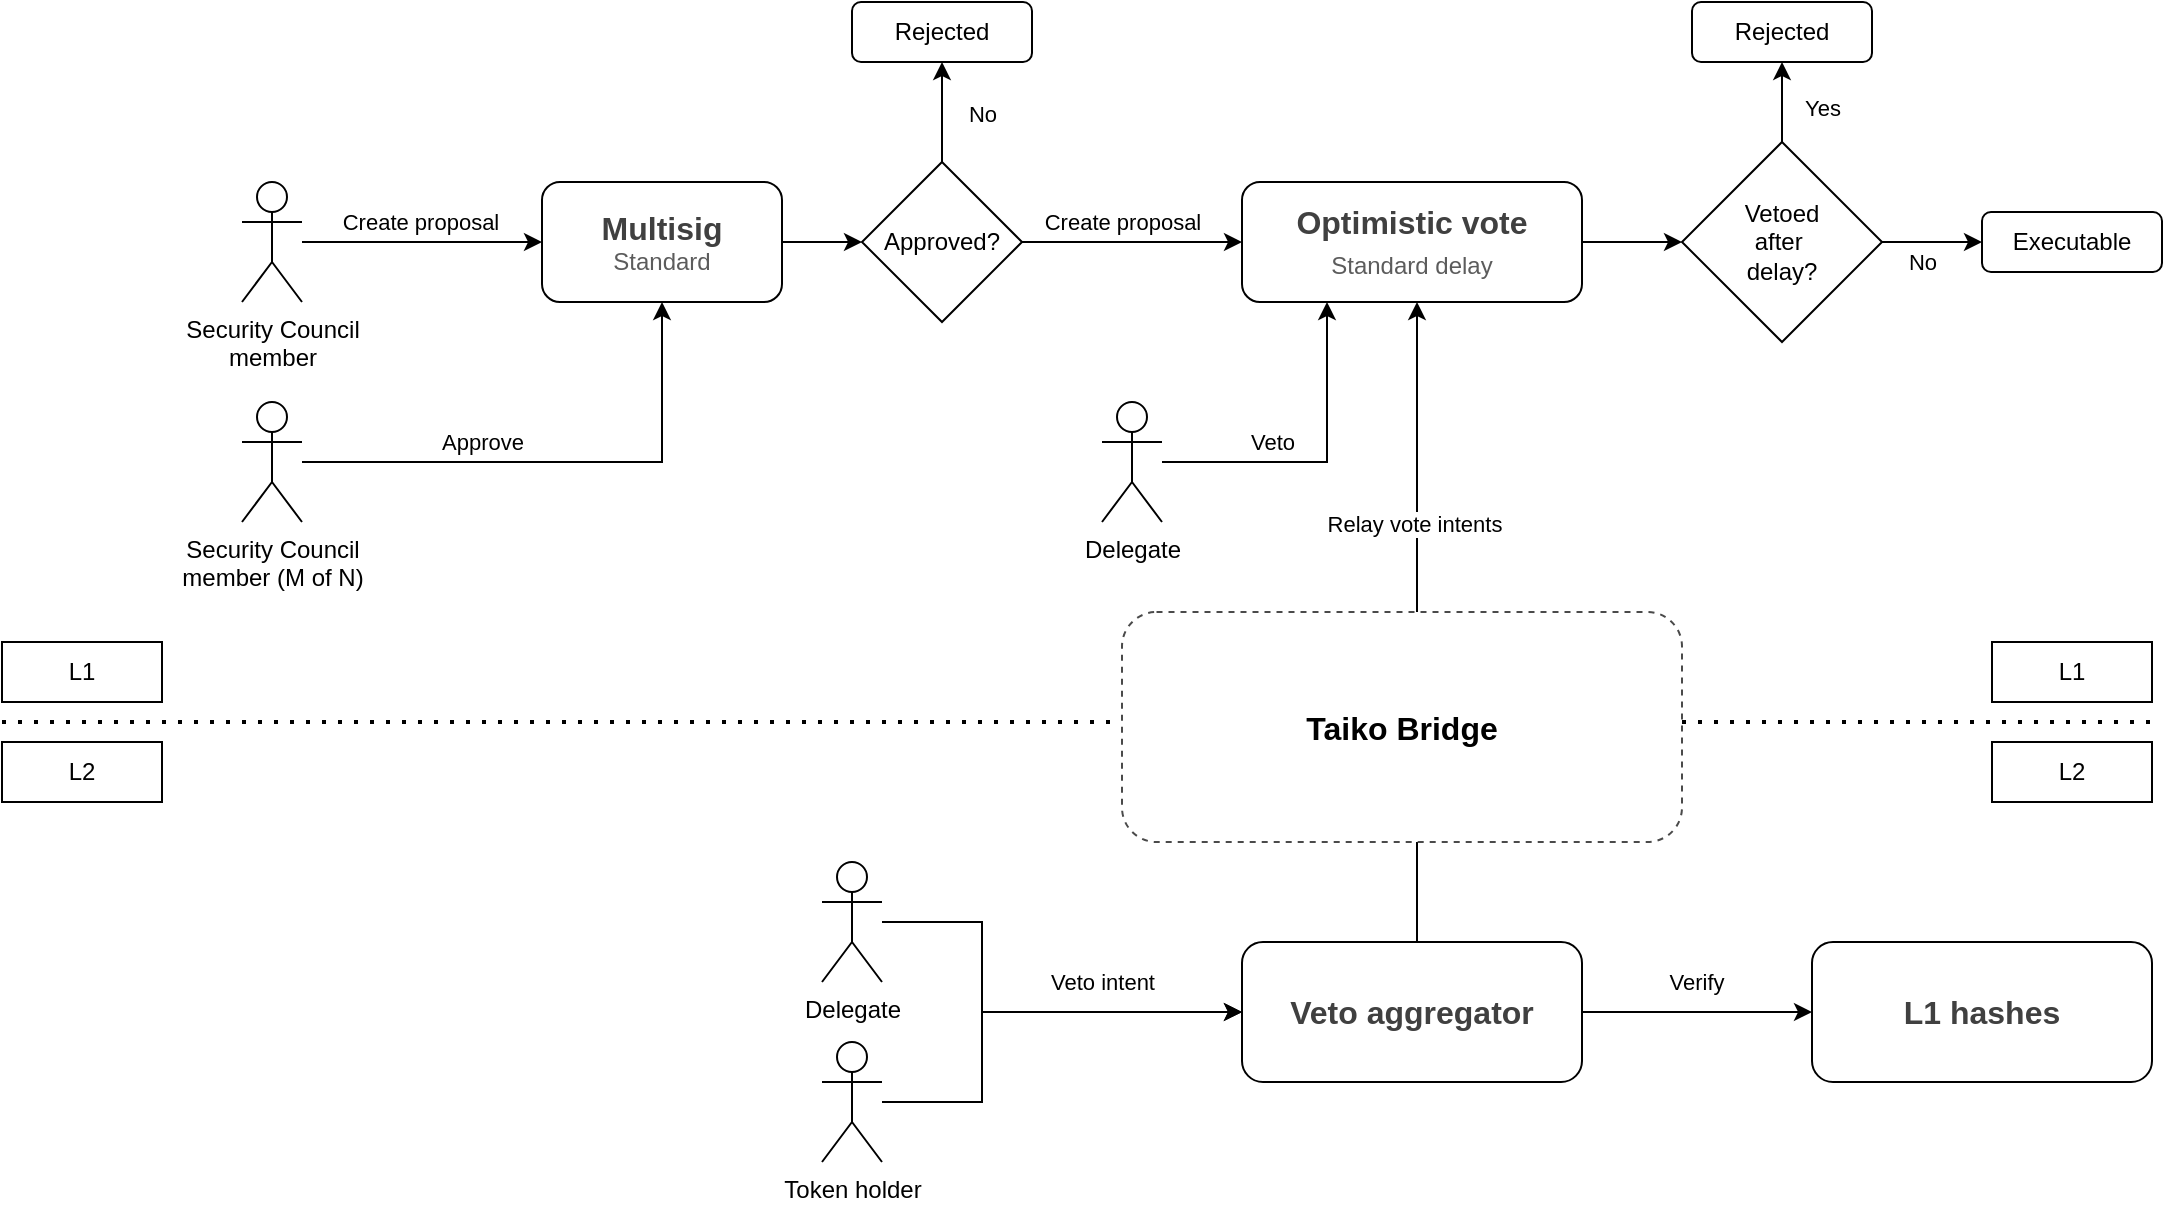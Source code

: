 <mxfile version="24.1.0" type="device" pages="5">
  <diagram name="Standard proposal flow" id="-0tcjrmhDcIy10hRTlAE">
    <mxGraphModel dx="1460" dy="1034" grid="1" gridSize="10" guides="1" tooltips="1" connect="1" arrows="1" fold="1" page="0" pageScale="1" pageWidth="827" pageHeight="1169" math="0" shadow="0">
      <root>
        <mxCell id="0" />
        <mxCell id="1" parent="0" />
        <mxCell id="yonIIfe3boUSWm_N8UCJ-9" style="edgeStyle=orthogonalEdgeStyle;rounded=0;orthogonalLoop=1;jettySize=auto;html=1;entryX=0;entryY=0.5;entryDx=0;entryDy=0;" edge="1" parent="1" source="yonIIfe3boUSWm_N8UCJ-1" target="yonIIfe3boUSWm_N8UCJ-7">
          <mxGeometry relative="1" as="geometry" />
        </mxCell>
        <mxCell id="yonIIfe3boUSWm_N8UCJ-11" value="Create proposal" style="edgeLabel;html=1;align=center;verticalAlign=middle;resizable=0;points=[];" vertex="1" connectable="0" parent="yonIIfe3boUSWm_N8UCJ-9">
          <mxGeometry x="-0.021" y="3" relative="1" as="geometry">
            <mxPoint y="-7" as="offset" />
          </mxGeometry>
        </mxCell>
        <mxCell id="yonIIfe3boUSWm_N8UCJ-1" value="Security Council&lt;div&gt;member&lt;/div&gt;" style="shape=umlActor;verticalLabelPosition=bottom;verticalAlign=top;html=1;outlineConnect=0;" vertex="1" parent="1">
          <mxGeometry x="80" y="90" width="30" height="60" as="geometry" />
        </mxCell>
        <mxCell id="yonIIfe3boUSWm_N8UCJ-19" style="edgeStyle=orthogonalEdgeStyle;rounded=0;orthogonalLoop=1;jettySize=auto;html=1;exitX=1;exitY=0.5;exitDx=0;exitDy=0;entryX=0;entryY=0.5;entryDx=0;entryDy=0;" edge="1" parent="1" source="yonIIfe3boUSWm_N8UCJ-7" target="yonIIfe3boUSWm_N8UCJ-18">
          <mxGeometry relative="1" as="geometry" />
        </mxCell>
        <mxCell id="yonIIfe3boUSWm_N8UCJ-7" value="&lt;font size=&quot;1&quot; color=&quot;#404040&quot; style=&quot;&quot;&gt;&lt;b style=&quot;font-size: 16px;&quot;&gt;Multisig&lt;/b&gt;&lt;/font&gt;&lt;div&gt;&lt;font color=&quot;#5c5c5c&quot; style=&quot;font-size: 12px;&quot;&gt;Standard&lt;/font&gt;&lt;/div&gt;" style="rounded=1;whiteSpace=wrap;html=1;" vertex="1" parent="1">
          <mxGeometry x="230" y="90" width="120" height="60" as="geometry" />
        </mxCell>
        <mxCell id="yonIIfe3boUSWm_N8UCJ-16" style="edgeStyle=orthogonalEdgeStyle;rounded=0;orthogonalLoop=1;jettySize=auto;html=1;entryX=0.5;entryY=1;entryDx=0;entryDy=0;" edge="1" parent="1" source="yonIIfe3boUSWm_N8UCJ-12" target="yonIIfe3boUSWm_N8UCJ-7">
          <mxGeometry relative="1" as="geometry" />
        </mxCell>
        <mxCell id="yonIIfe3boUSWm_N8UCJ-17" value="Approve" style="edgeLabel;html=1;align=center;verticalAlign=middle;resizable=0;points=[];" vertex="1" connectable="0" parent="yonIIfe3boUSWm_N8UCJ-16">
          <mxGeometry x="-0.309" y="4" relative="1" as="geometry">
            <mxPoint y="-6" as="offset" />
          </mxGeometry>
        </mxCell>
        <mxCell id="yonIIfe3boUSWm_N8UCJ-12" value="Security Council&lt;div&gt;member (M of N)&lt;/div&gt;" style="shape=umlActor;verticalLabelPosition=bottom;verticalAlign=top;html=1;outlineConnect=0;" vertex="1" parent="1">
          <mxGeometry x="80" y="200" width="30" height="60" as="geometry" />
        </mxCell>
        <mxCell id="yonIIfe3boUSWm_N8UCJ-21" style="edgeStyle=orthogonalEdgeStyle;rounded=0;orthogonalLoop=1;jettySize=auto;html=1;exitX=0.5;exitY=0;exitDx=0;exitDy=0;entryX=0.5;entryY=1;entryDx=0;entryDy=0;" edge="1" parent="1" source="yonIIfe3boUSWm_N8UCJ-18" target="yonIIfe3boUSWm_N8UCJ-20">
          <mxGeometry relative="1" as="geometry" />
        </mxCell>
        <mxCell id="yonIIfe3boUSWm_N8UCJ-22" value="No" style="edgeLabel;html=1;align=center;verticalAlign=middle;resizable=0;points=[];" vertex="1" connectable="0" parent="yonIIfe3boUSWm_N8UCJ-21">
          <mxGeometry x="0.02" y="-3" relative="1" as="geometry">
            <mxPoint x="17" y="1" as="offset" />
          </mxGeometry>
        </mxCell>
        <mxCell id="yonIIfe3boUSWm_N8UCJ-24" style="edgeStyle=orthogonalEdgeStyle;rounded=0;orthogonalLoop=1;jettySize=auto;html=1;exitX=1;exitY=0.5;exitDx=0;exitDy=0;entryX=0;entryY=0.5;entryDx=0;entryDy=0;" edge="1" parent="1" source="yonIIfe3boUSWm_N8UCJ-18" target="yonIIfe3boUSWm_N8UCJ-23">
          <mxGeometry relative="1" as="geometry" />
        </mxCell>
        <mxCell id="yonIIfe3boUSWm_N8UCJ-25" value="Create proposal" style="edgeLabel;html=1;align=center;verticalAlign=middle;resizable=0;points=[];" vertex="1" connectable="0" parent="yonIIfe3boUSWm_N8UCJ-24">
          <mxGeometry x="-0.291" relative="1" as="geometry">
            <mxPoint x="11" y="-10" as="offset" />
          </mxGeometry>
        </mxCell>
        <mxCell id="yonIIfe3boUSWm_N8UCJ-18" value="Approved?" style="rhombus;whiteSpace=wrap;html=1;" vertex="1" parent="1">
          <mxGeometry x="390" y="80" width="80" height="80" as="geometry" />
        </mxCell>
        <mxCell id="yonIIfe3boUSWm_N8UCJ-20" value="Rejected" style="rounded=1;whiteSpace=wrap;html=1;" vertex="1" parent="1">
          <mxGeometry x="385" width="90" height="30" as="geometry" />
        </mxCell>
        <mxCell id="Sps8LiRHfBSsz9i6ztpr-17" style="edgeStyle=orthogonalEdgeStyle;rounded=0;orthogonalLoop=1;jettySize=auto;html=1;exitX=1;exitY=0.5;exitDx=0;exitDy=0;entryX=0;entryY=0.5;entryDx=0;entryDy=0;" edge="1" parent="1" source="yonIIfe3boUSWm_N8UCJ-23" target="Sps8LiRHfBSsz9i6ztpr-16">
          <mxGeometry relative="1" as="geometry" />
        </mxCell>
        <mxCell id="yonIIfe3boUSWm_N8UCJ-23" value="&lt;font size=&quot;1&quot; color=&quot;#404040&quot; style=&quot;&quot;&gt;&lt;b style=&quot;font-size: 16px;&quot;&gt;Optimistic vote&lt;br&gt;&lt;/b&gt;&lt;/font&gt;&lt;span style=&quot;color: rgb(92, 92, 92);&quot;&gt;Standard delay&lt;/span&gt;&lt;font size=&quot;1&quot; color=&quot;#404040&quot; style=&quot;&quot;&gt;&lt;b style=&quot;font-size: 16px;&quot;&gt;&lt;br&gt;&lt;/b&gt;&lt;/font&gt;" style="rounded=1;whiteSpace=wrap;html=1;" vertex="1" parent="1">
          <mxGeometry x="580" y="90" width="170" height="60" as="geometry" />
        </mxCell>
        <mxCell id="yonIIfe3boUSWm_N8UCJ-26" value="" style="endArrow=none;dashed=1;html=1;dashPattern=1 3;strokeWidth=2;rounded=0;" edge="1" parent="1">
          <mxGeometry width="50" height="50" relative="1" as="geometry">
            <mxPoint x="-40" y="360" as="sourcePoint" />
            <mxPoint x="1040" y="360" as="targetPoint" />
          </mxGeometry>
        </mxCell>
        <mxCell id="yonIIfe3boUSWm_N8UCJ-28" value="L1" style="rounded=0;whiteSpace=wrap;html=1;" vertex="1" parent="1">
          <mxGeometry x="-40" y="320" width="80" height="30" as="geometry" />
        </mxCell>
        <mxCell id="yonIIfe3boUSWm_N8UCJ-29" value="L2" style="rounded=0;whiteSpace=wrap;html=1;" vertex="1" parent="1">
          <mxGeometry x="-40" y="370" width="80" height="30" as="geometry" />
        </mxCell>
        <mxCell id="Sps8LiRHfBSsz9i6ztpr-2" style="edgeStyle=orthogonalEdgeStyle;rounded=0;orthogonalLoop=1;jettySize=auto;html=1;entryX=0.25;entryY=1;entryDx=0;entryDy=0;" edge="1" parent="1" source="Sps8LiRHfBSsz9i6ztpr-1" target="yonIIfe3boUSWm_N8UCJ-23">
          <mxGeometry relative="1" as="geometry" />
        </mxCell>
        <mxCell id="Sps8LiRHfBSsz9i6ztpr-3" value="Veto" style="edgeLabel;html=1;align=center;verticalAlign=middle;resizable=0;points=[];" vertex="1" connectable="0" parent="Sps8LiRHfBSsz9i6ztpr-2">
          <mxGeometry x="-0.323" relative="1" as="geometry">
            <mxPoint y="-10" as="offset" />
          </mxGeometry>
        </mxCell>
        <mxCell id="Sps8LiRHfBSsz9i6ztpr-1" value="Delegate" style="shape=umlActor;verticalLabelPosition=bottom;verticalAlign=top;html=1;outlineConnect=0;" vertex="1" parent="1">
          <mxGeometry x="510" y="200" width="30" height="60" as="geometry" />
        </mxCell>
        <mxCell id="Sps8LiRHfBSsz9i6ztpr-14" style="edgeStyle=orthogonalEdgeStyle;rounded=0;orthogonalLoop=1;jettySize=auto;html=1;exitX=0.75;exitY=0;exitDx=0;exitDy=0;entryX=0.75;entryY=1;entryDx=0;entryDy=0;" edge="1" parent="1">
          <mxGeometry relative="1" as="geometry">
            <mxPoint x="667.5" y="470" as="sourcePoint" />
            <mxPoint x="667.5" y="150" as="targetPoint" />
          </mxGeometry>
        </mxCell>
        <mxCell id="Sps8LiRHfBSsz9i6ztpr-15" value="Relay vote intents" style="edgeLabel;html=1;align=center;verticalAlign=middle;resizable=0;points=[];" vertex="1" connectable="0" parent="Sps8LiRHfBSsz9i6ztpr-14">
          <mxGeometry x="0.447" y="3" relative="1" as="geometry">
            <mxPoint x="1" y="22" as="offset" />
          </mxGeometry>
        </mxCell>
        <mxCell id="Sps8LiRHfBSsz9i6ztpr-22" style="edgeStyle=orthogonalEdgeStyle;rounded=0;orthogonalLoop=1;jettySize=auto;html=1;entryX=0;entryY=0.5;entryDx=0;entryDy=0;" edge="1" parent="1" source="Sps8LiRHfBSsz9i6ztpr-7" target="Sps8LiRHfBSsz9i6ztpr-21">
          <mxGeometry relative="1" as="geometry" />
        </mxCell>
        <mxCell id="Sps8LiRHfBSsz9i6ztpr-23" value="Verify" style="edgeLabel;html=1;align=center;verticalAlign=middle;resizable=0;points=[];" vertex="1" connectable="0" parent="Sps8LiRHfBSsz9i6ztpr-22">
          <mxGeometry x="-0.1" y="1" relative="1" as="geometry">
            <mxPoint x="5" y="-14" as="offset" />
          </mxGeometry>
        </mxCell>
        <mxCell id="Sps8LiRHfBSsz9i6ztpr-7" value="&lt;font size=&quot;1&quot; color=&quot;#404040&quot; style=&quot;&quot;&gt;&lt;b style=&quot;font-size: 16px;&quot;&gt;Veto aggregator&lt;/b&gt;&lt;/font&gt;" style="rounded=1;whiteSpace=wrap;html=1;" vertex="1" parent="1">
          <mxGeometry x="580" y="470" width="170" height="70" as="geometry" />
        </mxCell>
        <mxCell id="Sps8LiRHfBSsz9i6ztpr-11" style="edgeStyle=orthogonalEdgeStyle;rounded=0;orthogonalLoop=1;jettySize=auto;html=1;" edge="1" parent="1" source="Sps8LiRHfBSsz9i6ztpr-9" target="Sps8LiRHfBSsz9i6ztpr-7">
          <mxGeometry relative="1" as="geometry">
            <Array as="points">
              <mxPoint x="450" y="460" />
              <mxPoint x="450" y="505" />
            </Array>
          </mxGeometry>
        </mxCell>
        <mxCell id="Sps8LiRHfBSsz9i6ztpr-9" value="Delegate" style="shape=umlActor;verticalLabelPosition=bottom;verticalAlign=top;html=1;outlineConnect=0;" vertex="1" parent="1">
          <mxGeometry x="370" y="430" width="30" height="60" as="geometry" />
        </mxCell>
        <mxCell id="Sps8LiRHfBSsz9i6ztpr-12" style="edgeStyle=orthogonalEdgeStyle;rounded=0;orthogonalLoop=1;jettySize=auto;html=1;entryX=0;entryY=0.5;entryDx=0;entryDy=0;" edge="1" parent="1" source="Sps8LiRHfBSsz9i6ztpr-10" target="Sps8LiRHfBSsz9i6ztpr-7">
          <mxGeometry relative="1" as="geometry">
            <Array as="points">
              <mxPoint x="450" y="550" />
              <mxPoint x="450" y="505" />
            </Array>
          </mxGeometry>
        </mxCell>
        <mxCell id="Sps8LiRHfBSsz9i6ztpr-13" value="Veto intent" style="edgeLabel;html=1;align=center;verticalAlign=middle;resizable=0;points=[];" vertex="1" connectable="0" parent="Sps8LiRHfBSsz9i6ztpr-12">
          <mxGeometry x="0.573" relative="1" as="geometry">
            <mxPoint x="-22" y="-15" as="offset" />
          </mxGeometry>
        </mxCell>
        <mxCell id="Sps8LiRHfBSsz9i6ztpr-10" value="Token holder" style="shape=umlActor;verticalLabelPosition=bottom;verticalAlign=top;html=1;outlineConnect=0;" vertex="1" parent="1">
          <mxGeometry x="370" y="520" width="30" height="60" as="geometry" />
        </mxCell>
        <mxCell id="Sps8LiRHfBSsz9i6ztpr-6" value="&lt;font size=&quot;1&quot; style=&quot;&quot;&gt;&lt;b style=&quot;font-size: 16px;&quot;&gt;Taiko Bridge&lt;/b&gt;&lt;/font&gt;" style="rounded=1;whiteSpace=wrap;html=1;dashed=1;perimeterSpacing=0;strokeColor=#4a4a4a;" vertex="1" parent="1">
          <mxGeometry x="520" y="305" width="280" height="115" as="geometry" />
        </mxCell>
        <mxCell id="Sps8LiRHfBSsz9i6ztpr-19" style="edgeStyle=orthogonalEdgeStyle;rounded=0;orthogonalLoop=1;jettySize=auto;html=1;exitX=0.5;exitY=0;exitDx=0;exitDy=0;entryX=0.5;entryY=1;entryDx=0;entryDy=0;" edge="1" parent="1" source="Sps8LiRHfBSsz9i6ztpr-16" target="Sps8LiRHfBSsz9i6ztpr-18">
          <mxGeometry relative="1" as="geometry" />
        </mxCell>
        <mxCell id="Sps8LiRHfBSsz9i6ztpr-20" value="Yes" style="edgeLabel;html=1;align=center;verticalAlign=middle;resizable=0;points=[];" vertex="1" connectable="0" parent="Sps8LiRHfBSsz9i6ztpr-19">
          <mxGeometry x="-0.075" y="2" relative="1" as="geometry">
            <mxPoint x="22" y="1" as="offset" />
          </mxGeometry>
        </mxCell>
        <mxCell id="Sps8LiRHfBSsz9i6ztpr-26" value="No" style="edgeStyle=orthogonalEdgeStyle;rounded=0;orthogonalLoop=1;jettySize=auto;html=1;exitX=1;exitY=0.5;exitDx=0;exitDy=0;entryX=0;entryY=0.5;entryDx=0;entryDy=0;" edge="1" parent="1" source="Sps8LiRHfBSsz9i6ztpr-16" target="Sps8LiRHfBSsz9i6ztpr-25">
          <mxGeometry x="-0.2" y="-10" relative="1" as="geometry">
            <mxPoint as="offset" />
          </mxGeometry>
        </mxCell>
        <mxCell id="Sps8LiRHfBSsz9i6ztpr-16" value="Vetoed&lt;div&gt;after&amp;nbsp;&lt;/div&gt;&lt;div&gt;delay?&lt;/div&gt;" style="rhombus;whiteSpace=wrap;html=1;" vertex="1" parent="1">
          <mxGeometry x="800" y="70" width="100" height="100" as="geometry" />
        </mxCell>
        <mxCell id="Sps8LiRHfBSsz9i6ztpr-18" value="Rejected" style="rounded=1;whiteSpace=wrap;html=1;" vertex="1" parent="1">
          <mxGeometry x="805" width="90" height="30" as="geometry" />
        </mxCell>
        <mxCell id="Sps8LiRHfBSsz9i6ztpr-21" value="&lt;font size=&quot;1&quot; color=&quot;#404040&quot; style=&quot;&quot;&gt;&lt;b style=&quot;font-size: 16px;&quot;&gt;L1 hashes&lt;/b&gt;&lt;/font&gt;" style="rounded=1;whiteSpace=wrap;html=1;" vertex="1" parent="1">
          <mxGeometry x="865" y="470" width="170" height="70" as="geometry" />
        </mxCell>
        <mxCell id="Sps8LiRHfBSsz9i6ztpr-25" value="Executable" style="rounded=1;whiteSpace=wrap;html=1;" vertex="1" parent="1">
          <mxGeometry x="950" y="105" width="90" height="30" as="geometry" />
        </mxCell>
        <mxCell id="Sps8LiRHfBSsz9i6ztpr-27" value="L1" style="rounded=0;whiteSpace=wrap;html=1;" vertex="1" parent="1">
          <mxGeometry x="955" y="320" width="80" height="30" as="geometry" />
        </mxCell>
        <mxCell id="Sps8LiRHfBSsz9i6ztpr-28" value="L2" style="rounded=0;whiteSpace=wrap;html=1;" vertex="1" parent="1">
          <mxGeometry x="955" y="370" width="80" height="30" as="geometry" />
        </mxCell>
      </root>
    </mxGraphModel>
  </diagram>
  <diagram id="8vpa3lxcvuwuZr83Kq4M" name="Emergency proposal flow">
    <mxGraphModel dx="1460" dy="1434" grid="1" gridSize="10" guides="1" tooltips="1" connect="1" arrows="1" fold="1" page="0" pageScale="1" pageWidth="827" pageHeight="1169" math="0" shadow="0">
      <root>
        <mxCell id="0" />
        <mxCell id="1" parent="0" />
        <mxCell id="sKOwf1EYNC61HAYdxlM9-1" style="edgeStyle=orthogonalEdgeStyle;rounded=0;orthogonalLoop=1;jettySize=auto;html=1;entryX=0;entryY=0.5;entryDx=0;entryDy=0;" edge="1" parent="1" source="sKOwf1EYNC61HAYdxlM9-3" target="sKOwf1EYNC61HAYdxlM9-5">
          <mxGeometry relative="1" as="geometry" />
        </mxCell>
        <mxCell id="sKOwf1EYNC61HAYdxlM9-2" value="Create proposal" style="edgeLabel;html=1;align=center;verticalAlign=middle;resizable=0;points=[];" vertex="1" connectable="0" parent="sKOwf1EYNC61HAYdxlM9-1">
          <mxGeometry x="-0.021" y="3" relative="1" as="geometry">
            <mxPoint y="-7" as="offset" />
          </mxGeometry>
        </mxCell>
        <mxCell id="sKOwf1EYNC61HAYdxlM9-3" value="Security Council&lt;div&gt;member&lt;/div&gt;" style="shape=umlActor;verticalLabelPosition=bottom;verticalAlign=top;html=1;outlineConnect=0;" vertex="1" parent="1">
          <mxGeometry x="-270" y="20" width="30" height="60" as="geometry" />
        </mxCell>
        <mxCell id="sKOwf1EYNC61HAYdxlM9-4" style="edgeStyle=orthogonalEdgeStyle;rounded=0;orthogonalLoop=1;jettySize=auto;html=1;exitX=1;exitY=0.5;exitDx=0;exitDy=0;entryX=0;entryY=0.5;entryDx=0;entryDy=0;" edge="1" parent="1" source="sKOwf1EYNC61HAYdxlM9-5" target="sKOwf1EYNC61HAYdxlM9-13">
          <mxGeometry relative="1" as="geometry" />
        </mxCell>
        <mxCell id="sKOwf1EYNC61HAYdxlM9-5" value="&lt;font size=&quot;1&quot; color=&quot;#404040&quot; style=&quot;&quot;&gt;&lt;b style=&quot;font-size: 16px;&quot;&gt;Multisig&lt;/b&gt;&lt;/font&gt;&lt;div&gt;&lt;font color=&quot;#5c5c5c&quot; style=&quot;font-size: 12px;&quot;&gt;Emergency&lt;/font&gt;&lt;/div&gt;" style="rounded=1;whiteSpace=wrap;html=1;" vertex="1" parent="1">
          <mxGeometry x="-120" y="20" width="120" height="60" as="geometry" />
        </mxCell>
        <mxCell id="sKOwf1EYNC61HAYdxlM9-6" style="edgeStyle=orthogonalEdgeStyle;rounded=0;orthogonalLoop=1;jettySize=auto;html=1;entryX=0.5;entryY=1;entryDx=0;entryDy=0;" edge="1" parent="1" source="sKOwf1EYNC61HAYdxlM9-8" target="sKOwf1EYNC61HAYdxlM9-5">
          <mxGeometry relative="1" as="geometry" />
        </mxCell>
        <mxCell id="sKOwf1EYNC61HAYdxlM9-7" value="Approve" style="edgeLabel;html=1;align=center;verticalAlign=middle;resizable=0;points=[];" vertex="1" connectable="0" parent="sKOwf1EYNC61HAYdxlM9-6">
          <mxGeometry x="-0.309" y="4" relative="1" as="geometry">
            <mxPoint y="-6" as="offset" />
          </mxGeometry>
        </mxCell>
        <mxCell id="sKOwf1EYNC61HAYdxlM9-8" value="Security Council&lt;div&gt;member (M of N)&lt;/div&gt;" style="shape=umlActor;verticalLabelPosition=bottom;verticalAlign=top;html=1;outlineConnect=0;" vertex="1" parent="1">
          <mxGeometry x="-270" y="130" width="30" height="60" as="geometry" />
        </mxCell>
        <mxCell id="sKOwf1EYNC61HAYdxlM9-9" style="edgeStyle=orthogonalEdgeStyle;rounded=0;orthogonalLoop=1;jettySize=auto;html=1;exitX=0.5;exitY=0;exitDx=0;exitDy=0;entryX=0.5;entryY=1;entryDx=0;entryDy=0;" edge="1" parent="1" source="sKOwf1EYNC61HAYdxlM9-13" target="sKOwf1EYNC61HAYdxlM9-14">
          <mxGeometry relative="1" as="geometry" />
        </mxCell>
        <mxCell id="sKOwf1EYNC61HAYdxlM9-10" value="No" style="edgeLabel;html=1;align=center;verticalAlign=middle;resizable=0;points=[];" vertex="1" connectable="0" parent="sKOwf1EYNC61HAYdxlM9-9">
          <mxGeometry x="0.02" y="-3" relative="1" as="geometry">
            <mxPoint x="17" y="1" as="offset" />
          </mxGeometry>
        </mxCell>
        <mxCell id="sKOwf1EYNC61HAYdxlM9-11" style="edgeStyle=orthogonalEdgeStyle;rounded=0;orthogonalLoop=1;jettySize=auto;html=1;exitX=1;exitY=0.5;exitDx=0;exitDy=0;entryX=0;entryY=0.5;entryDx=0;entryDy=0;" edge="1" parent="1" source="sKOwf1EYNC61HAYdxlM9-13" target="sKOwf1EYNC61HAYdxlM9-16">
          <mxGeometry relative="1" as="geometry" />
        </mxCell>
        <mxCell id="sKOwf1EYNC61HAYdxlM9-12" value="Create proposal" style="edgeLabel;html=1;align=center;verticalAlign=middle;resizable=0;points=[];" vertex="1" connectable="0" parent="sKOwf1EYNC61HAYdxlM9-11">
          <mxGeometry x="-0.291" relative="1" as="geometry">
            <mxPoint x="11" y="-10" as="offset" />
          </mxGeometry>
        </mxCell>
        <mxCell id="sKOwf1EYNC61HAYdxlM9-13" value="Super majority?" style="rhombus;whiteSpace=wrap;html=1;" vertex="1" parent="1">
          <mxGeometry x="40" y="10" width="80" height="80" as="geometry" />
        </mxCell>
        <mxCell id="sKOwf1EYNC61HAYdxlM9-14" value="Rejected" style="rounded=1;whiteSpace=wrap;html=1;" vertex="1" parent="1">
          <mxGeometry x="35" y="-70" width="90" height="30" as="geometry" />
        </mxCell>
        <mxCell id="sKOwf1EYNC61HAYdxlM9-15" style="edgeStyle=orthogonalEdgeStyle;rounded=0;orthogonalLoop=1;jettySize=auto;html=1;exitX=0.5;exitY=1;exitDx=0;exitDy=0;entryX=0.5;entryY=0;entryDx=0;entryDy=0;" edge="1" parent="1" source="sKOwf1EYNC61HAYdxlM9-16" target="sKOwf1EYNC61HAYdxlM9-24">
          <mxGeometry relative="1" as="geometry" />
        </mxCell>
        <mxCell id="sKOwf1EYNC61HAYdxlM9-16" value="&lt;font size=&quot;1&quot; color=&quot;#404040&quot; style=&quot;&quot;&gt;&lt;b style=&quot;font-size: 16px;&quot;&gt;Optimistic vote&lt;br&gt;&lt;/b&gt;&lt;/font&gt;&lt;span style=&quot;color: rgb(92, 92, 92);&quot;&gt;Zero delay&lt;/span&gt;&lt;font size=&quot;1&quot; color=&quot;#404040&quot; style=&quot;&quot;&gt;&lt;b style=&quot;font-size: 16px;&quot;&gt;&lt;br&gt;&lt;/b&gt;&lt;/font&gt;" style="rounded=1;whiteSpace=wrap;html=1;" vertex="1" parent="1">
          <mxGeometry x="230" y="20" width="170" height="60" as="geometry" />
        </mxCell>
        <mxCell id="sKOwf1EYNC61HAYdxlM9-23" value="No" style="edgeStyle=orthogonalEdgeStyle;rounded=0;orthogonalLoop=1;jettySize=auto;html=1;exitX=1;exitY=0.5;exitDx=0;exitDy=0;entryX=0;entryY=0.5;entryDx=0;entryDy=0;" edge="1" parent="1" source="sKOwf1EYNC61HAYdxlM9-24" target="sKOwf1EYNC61HAYdxlM9-26">
          <mxGeometry x="-0.2" y="-10" relative="1" as="geometry">
            <mxPoint as="offset" />
          </mxGeometry>
        </mxCell>
        <mxCell id="sKOwf1EYNC61HAYdxlM9-24" value="Vetoed&lt;div&gt;after&amp;nbsp;&lt;/div&gt;&lt;div&gt;delay?&lt;/div&gt;" style="rhombus;whiteSpace=wrap;html=1;" vertex="1" parent="1">
          <mxGeometry x="265" y="130" width="100" height="100" as="geometry" />
        </mxCell>
        <mxCell id="sKOwf1EYNC61HAYdxlM9-26" value="Executable" style="rounded=1;whiteSpace=wrap;html=1;" vertex="1" parent="1">
          <mxGeometry x="420" y="165" width="90" height="30" as="geometry" />
        </mxCell>
      </root>
    </mxGraphModel>
  </diagram>
  <diagram name="SC key registration" id="kFASDDCP24WouewbTvpv">
    <mxGraphModel dx="1460" dy="1034" grid="1" gridSize="10" guides="1" tooltips="1" connect="1" arrows="1" fold="1" page="0" pageScale="1" pageWidth="827" pageHeight="1169" math="0" shadow="0">
      <root>
        <mxCell id="gfxmZlwF10-dMQPabPGH-0" />
        <mxCell id="gfxmZlwF10-dMQPabPGH-1" parent="gfxmZlwF10-dMQPabPGH-0" />
        <mxCell id="gfxmZlwF10-dMQPabPGH-2" style="edgeStyle=orthogonalEdgeStyle;rounded=0;orthogonalLoop=1;jettySize=auto;html=1;entryX=0;entryY=0.5;entryDx=0;entryDy=0;" edge="1" parent="gfxmZlwF10-dMQPabPGH-1" source="gfxmZlwF10-dMQPabPGH-4" target="gfxmZlwF10-dMQPabPGH-6">
          <mxGeometry relative="1" as="geometry" />
        </mxCell>
        <mxCell id="gfxmZlwF10-dMQPabPGH-3" value="Derive" style="edgeLabel;html=1;align=center;verticalAlign=middle;resizable=0;points=[];" vertex="1" connectable="0" parent="gfxmZlwF10-dMQPabPGH-2">
          <mxGeometry x="-0.021" y="3" relative="1" as="geometry">
            <mxPoint y="-7" as="offset" />
          </mxGeometry>
        </mxCell>
        <mxCell id="gfxmZlwF10-dMQPabPGH-4" value="Security Council&lt;div&gt;members&lt;/div&gt;" style="shape=umlActor;verticalLabelPosition=bottom;verticalAlign=top;html=1;outlineConnect=0;" vertex="1" parent="gfxmZlwF10-dMQPabPGH-1">
          <mxGeometry x="-270" y="20" width="30" height="60" as="geometry" />
        </mxCell>
        <mxCell id="gfxmZlwF10-dMQPabPGH-5" style="edgeStyle=orthogonalEdgeStyle;rounded=0;orthogonalLoop=1;jettySize=auto;html=1;exitX=1;exitY=0.5;exitDx=0;exitDy=0;entryX=0;entryY=0.5;entryDx=0;entryDy=0;" edge="1" parent="gfxmZlwF10-dMQPabPGH-1" source="gfxmZlwF10-dMQPabPGH-6" target="k2ZObkXfo4vco4orRKXB-0">
          <mxGeometry relative="1" as="geometry">
            <mxPoint x="40" y="50" as="targetPoint" />
          </mxGeometry>
        </mxCell>
        <mxCell id="k2ZObkXfo4vco4orRKXB-1" value="Register" style="edgeLabel;html=1;align=center;verticalAlign=middle;resizable=0;points=[];" vertex="1" connectable="0" parent="gfxmZlwF10-dMQPabPGH-5">
          <mxGeometry x="-0.18" y="1" relative="1" as="geometry">
            <mxPoint x="9" y="-9" as="offset" />
          </mxGeometry>
        </mxCell>
        <mxCell id="gfxmZlwF10-dMQPabPGH-6" value="&lt;font size=&quot;1&quot; color=&quot;#404040&quot; style=&quot;&quot;&gt;&lt;b style=&quot;font-size: 16px;&quot;&gt;Deterministic private key&lt;/b&gt;&lt;/font&gt;" style="rounded=1;whiteSpace=wrap;html=1;" vertex="1" parent="gfxmZlwF10-dMQPabPGH-1">
          <mxGeometry x="-130" y="20" width="150" height="60" as="geometry" />
        </mxCell>
        <mxCell id="k2ZObkXfo4vco4orRKXB-0" value="&lt;font color=&quot;#404040&quot;&gt;&lt;span style=&quot;font-size: 16px;&quot;&gt;&lt;b&gt;Public Key&lt;br&gt;Registry&lt;/b&gt;&lt;/span&gt;&lt;/font&gt;" style="rounded=1;whiteSpace=wrap;html=1;" vertex="1" parent="gfxmZlwF10-dMQPabPGH-1">
          <mxGeometry x="120" y="20" width="140" height="60" as="geometry" />
        </mxCell>
      </root>
    </mxGraphModel>
  </diagram>
  <diagram name="Emergency proposal encryption" id="4L5rT8oWL4gxqy95oKWm">
    <mxGraphModel dx="1460" dy="1434" grid="1" gridSize="10" guides="1" tooltips="1" connect="1" arrows="1" fold="1" page="0" pageScale="1" pageWidth="827" pageHeight="1169" math="0" shadow="0">
      <root>
        <mxCell id="IV4kbXuCVdMxD--1DV_a-0" />
        <mxCell id="IV4kbXuCVdMxD--1DV_a-1" parent="IV4kbXuCVdMxD--1DV_a-0" />
        <mxCell id="IV4kbXuCVdMxD--1DV_a-4" value="Security Council&lt;div&gt;member&lt;/div&gt;" style="shape=umlActor;verticalLabelPosition=bottom;verticalAlign=top;html=1;outlineConnect=0;" vertex="1" parent="IV4kbXuCVdMxD--1DV_a-1">
          <mxGeometry x="-270" y="20" width="30" height="60" as="geometry" />
        </mxCell>
        <mxCell id="IV4kbXuCVdMxD--1DV_a-9" value="Security Council&lt;div&gt;member (M of N)&lt;/div&gt;" style="shape=umlActor;verticalLabelPosition=bottom;verticalAlign=top;html=1;outlineConnect=0;" vertex="1" parent="IV4kbXuCVdMxD--1DV_a-1">
          <mxGeometry x="-270" y="130" width="30" height="60" as="geometry" />
        </mxCell>
        <mxCell id="ej5gnR4F3szowusU-mX2-0" value="&lt;font color=&quot;#404040&quot;&gt;&lt;span style=&quot;font-size: 16px;&quot;&gt;&lt;b&gt;Public Key&lt;br&gt;Registry&lt;/b&gt;&lt;/span&gt;&lt;/font&gt;" style="rounded=1;whiteSpace=wrap;html=1;" vertex="1" parent="IV4kbXuCVdMxD--1DV_a-1">
          <mxGeometry x="-90" y="-150" width="140" height="60" as="geometry" />
        </mxCell>
      </root>
    </mxGraphModel>
  </diagram>
  <diagram id="FvCMQ2TYCZgG51o0GS3k" name="Delegation flow">
    <mxGraphModel dx="1060" dy="1034" grid="1" gridSize="10" guides="1" tooltips="1" connect="1" arrows="1" fold="1" page="0" pageScale="1" pageWidth="827" pageHeight="1169" math="0" shadow="0">
      <root>
        <mxCell id="0" />
        <mxCell id="1" parent="0" />
      </root>
    </mxGraphModel>
  </diagram>
</mxfile>
